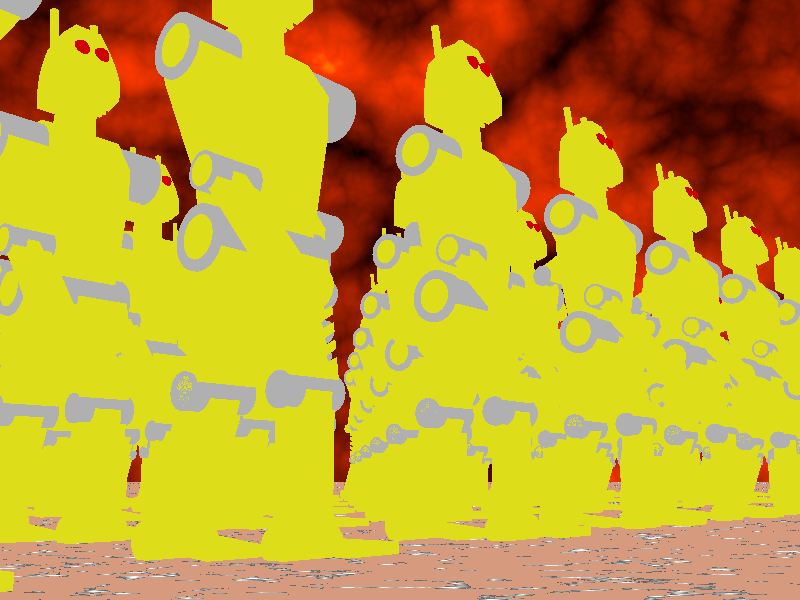 /*  Robot. POV-object By Robert Brotherus 1994

*/

global_settings {
  assumed_gamma 2
}

#include "colors.inc"
#include "textures.inc"
#include "stones.inc"

#declare Head_Rotation = 0;   // Horisontal tilt of head. 0 = forward
#declare Left_Hand_Tilt1 = -70;  // Tilt of joint in shoulder
#declare Left_Hand_Tilt2 = 60;  // Tilt of joint in elbow
#declare Right_Hand_Tilt1 = 20;  // Tilt of joint in shoulder
#declare Right_Hand_Tilt2 = 20;  // Tilt of joint in elbow
#declare Left_Foot_Tilt1 = 15;  // Tilt of joint in hip
#declare Left_Foot_Tilt2 = -15;  // Tilt of joint in knee
#declare Left_Foot_Tilt3 = 0;  // Tilt of joint in knee
#declare Right_Foot_Tilt1 = -5;  // Tilt of joint in hip
#declare Right_Foot_Tilt2 = -25;  // Tilt of joint in knee
#declare Right_Foot_Tilt3 = 15;  // Tilt of joint in knee

camera {
  location < 0, 2, -40 >
  right x*image_width/image_height
  up < 0, 1, 0 >
  direction < 0, 0, 1.5 >
  look_at < 0, 10, 0 >
}

light_source { < -40, 50, -30 > color rgb<1,1,1> }
light_source { < 50, 20, -20 > color rgb<1,0.7,0.7> }
light_source { <-6,2,-20> color rgb<0.7,0.7,0.7> }

plane { y, 0
  texture { T_Stone22 scale 3 }
  finish { reflection 0.5 }
}
   
// Sky-sphere   
sphere { < 0,0,0 > 1.0
  pigment { granite
    color_map {
      [ 0 color Black ] 
      [ 0.8 color rgb<1,0.2,0> ]
      [ 1 color rgb<1,0.7,0> ]
    }
    scale 0.6
  }
  finish {
    ambient 1
    diffuse 0
  }
  scale 1000.0
}

#declare Head_part1 = box { < -0.07, 0, -1.3 >, < 0.07, 2, -1.05 > }

#declare Head_part2 =
  box { < -1.1, 0, 0 >, < 1.1, 1, 0.15 > rotate x*20 }

#declare Head = union {
  intersection {
    difference {
      box { < -1, 0, -1.2 >, < 1, 3, 1 > }
      plane { -y, 1 rotate -70*x translate y*7.2 }
      plane { y, 1 rotate 20*x translate y*-1.2 }
      plane { -y, 1 rotate 45*x translate y*4.8 }
      object { Head_part1 }
      object { Head_part1 translate x*0.3}
      object { Head_part1 translate x*-0.3}
      object { Head_part1 translate x*0.6}
      object { Head_part1 translate x*-0.6}
      object { Head_part2 }
      object { Head_part2 translate z*0.3 }
      object { Head_part2 translate z*-0.3 }
      object { Head_part2 translate z*-0.6 }
    }
    cylinder { < -4.5, 0.7, -1.5 >, < -4.5, 0.7, 1.5 >, 5.5 }
    cylinder { < 4.5, 0.7, -1.5 >, < 4.5, 0.7, 1.5 >, 5.5 }
  }
  cylinder { < 0.8, 1.5, 0.3 >, < 0.8, 3.8, 0.6 >, 0.15 }
  cylinder { < -0.8, 1.5, 0.3 >, < -0.8, 3.8, 0.6 >, 0.15 }
  cone { < 0, -1.5, 0 >, 0.8 < 0, 1, 0 >, 0.6 }
  union {
    sphere { < -0.4, 2, -0.75 >, 0.3 }
    sphere { < 0.4, 2, -0.75 >, 0.3 }
    texture {
      pigment { color red 0.8 }
      finish { specular 1 roughness 0.02 reflection 0.4 metallic }
    }
  }
}

#declare Torso = union {
  difference {
    box { < -1.5, 0, -1.2 >, < 1.5, 6, 1.2 > }
    plane { -y, 1 rotate -55*x translate y*8.2 }
    plane { -y, 1 rotate 55*x translate y*9.2 }
    plane { y, 1 rotate 80*x translate z*-1.6 }
    plane { y, 1 rotate -80*x translate z*1.6 }
  }
  // Add some more details to the torso? Button panels?
}

#declare Hand_Width = 1.5;

#declare Hand_End = union {
  cylinder { < -Hand_Width/2-0.01, 0, 0 >, < Hand_Width/2+0.01, 0, 0 >, 0.5 }
  box { < -Hand_Width/2+0.1, 0, -0.2 >, < Hand_Width/2-0.1, 4, 0.2 > }
  box { < -0.2, 0, -0.4 >, < 0.2, 4, 0.4 > }
  difference {
    cylinder { < -Hand_Width/2-0.01, 4, 0 >, < Hand_Width/2+0.01, 4, 0 >, 0.5
      texture { Chrome_Texture }
    }
    cylinder { < Hand_Width/2-0.1, 4, 0 >, < Hand_Width/2+0.1, 4, 0 >, 0.4 }
  }
  translate -4*y
}

#declare Hand_Upper = union {
  difference {
    union {
      difference {
	box { < -Hand_Width/2, 0, -0.8 >, < Hand_Width/2-0.1, 4, 0.8 > }
	plane { z, 0 rotate -7*x translate -0.4*z }
	plane { -z, 0 rotate 7*x translate 0.4*z }
      }
      cylinder { < -Hand_Width/2-0.01, 4, 0 >, < Hand_Width/2+0.01, 4, 0 >, 0.9
	texture { Chrome_Texture }
      }
    }
    cylinder { < Hand_Width/2-0.2, 4, 0 >, < Hand_Width/2+0.1, 4, 0 >, 0.6 }
  }
}

#declare Left_Hand = union {
  object { Hand_Upper }
  object { Hand_End rotate Left_Hand_Tilt2*x }
  translate -4*y
}

#declare Right_Hand = union {
  object { Hand_Upper rotate y*180 }
  object { Hand_End rotate y*180 rotate Right_Hand_Tilt2*x }
  translate -4*y
}

#declare Foot_Width = 2;

#declare Foot_End = union {
  cylinder { < -Foot_Width/2-0.01, 0, 0 >, < Foot_Width/2+0.01, 0, 0 >, 0.5 }
  box { < -Foot_Width/2+0.1, 0, -0.2 >, < Foot_Width/2-0.1, 4, 0.2 > }
  box { < -0.5, 0, -0.5 >, < 0.5, 4, 0.5 > }
  difference {
    cylinder { < -Foot_Width/2-0.01, 4, 0 >, < Foot_Width/2+0.01, 4, 0 >, 0.5 }
    cylinder { < Foot_Width/2-0.1, 4, 0 >, < Foot_Width/2+0.1, 4, 0 >, 0.4 }
    texture { Chrome_Texture }
  }
  translate -4*y
}

#declare Foot_box1 =
  box { < 0.5, -0.1, -1.5 >, < Foot_Width/2+0.1, 0.1, 1.5 >
  rotate 30*z
}

#declare Foot_Upper = union {
  difference {
    union {
      difference {
	box { < -Foot_Width/2, 0, -1.2 >, < Foot_Width/2-0.1, 4, 1.2 > }
	plane { z, 0 rotate -7*x translate -0.4*z }
	plane { -z, 0 rotate 7*x translate 0.4*z }
	object { Foot_box1 translate 0.5*y }
	object { Foot_box1 translate 1.0*y }
	object { Foot_box1 translate 1.5*y }
	object { Foot_box1 translate 2.0*y }
      }
      cylinder { < -Foot_Width/2+0.01, 4, 0 >, < Foot_Width/2+0.01, 4, 0 >, 0.9
	texture { Chrome_Texture }
      }
    }
    cylinder { < Foot_Width/2-0.2, 4, 0 >, < Foot_Width/2+0.1, 4, 0 >, 0.6 }
  }
}

#declare Foot_box2 =
  box { < -Foot_Width/2+0.1, -0.15, -0.6 >, < Foot_Width/2-0.1, 0.15, -2.5 > }

#declare Left_Foot = union {
  object { Foot_Upper }
  union {
    object { Foot_End }
    object { Foot_box2
      rotate Left_Foot_Tilt3*x
      translate -4*y
    }
    rotate Left_Foot_Tilt2*x
  }
  translate -4*y
}

#declare Right_Foot = union {
  object { Foot_Upper rotate y*180 }
  union {
    object { Foot_End rotate 180*y }
    object { Foot_box2
      rotate Right_Foot_Tilt3*x
      translate -4*y
    }
    rotate Left_Foot_Tilt2*x
  }
  translate -4*y
}

#declare Robot = union {
  object { Head translate y*10 rotate y*Head_Rotation translate z*0.2 }
  object { Torso translate y*3}
  object { Left_Hand
    rotate Left_Hand_Tilt1*x
    translate < Hand_Width/2+1.5, 8, 0 >
  }
  object { Right_Hand
    rotate Right_Hand_Tilt1*x
    translate < -Hand_Width/2-1.5, 8, 0 >
  }
  object { Left_Foot
    rotate Left_Foot_Tilt1*x
    translate < Foot_Width/2, 3, 0 >
  }
  object { Right_Foot
    rotate Right_Foot_Tilt1*x
    translate < -Foot_Width/2, 3, 0 >
  }
  texture { Gold_Metal }
  translate 5.2*y
  
}

#declare RobotField = union {
    #declare xx = -50;
    #while (xx < 85)
        #declare zz = -20;
        #while (zz < 35)
            object { Robot translate <xx,0,zz> }
            #declare zz = zz + 10;        
        #end
        #declare xx = xx + 10;
    #end
}

object { RobotField rotate -50*y translate <0,0,20> }
